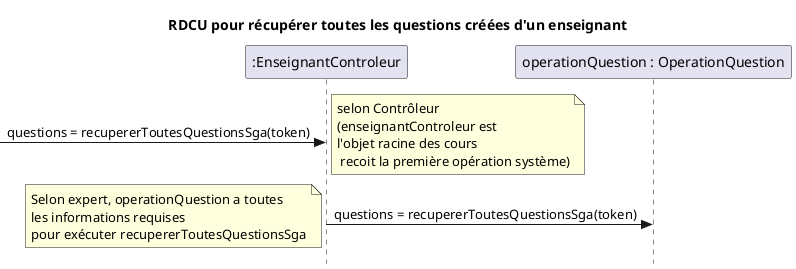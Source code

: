 @startuml recupererTouteQuestion
skinparam style strictuml
skinparam defaultfontname Verdana
title RDCU pour récupérer toutes les questions créées d'un enseignant
participant ":EnseignantControleur" as controleur
participant "operationQuestion : OperationQuestion" as mapCours

->controleur : questions = recupererToutesQuestionsSga(token)
note right : selon Contrôleur\n(enseignantControleur est\nl'objet racine des cours\n recoit la première opération système)
controleur -> mapCours : questions = recupererToutesQuestionsSga(token)
note left : Selon expert, operationQuestion a toutes\nles informations requises\npour exécuter recupererToutesQuestionsSga
@enduml

@startuml recupererUneQuestion
skinparam style strictuml
skinparam defaultfontname Verdana
title RDCU pour récupérer une question créée d'un enseignant
participant ":coursControleur" as controleur
participant "operationQuestion : OperationQuestion" as mapCours
->controleur : question = recupererUneQuestionSga(token, idQuestion)
note right : Selon Contrôleur\n(coursControleur est\nl'objet racine des cours\n recoit la première opération système)
controleur -> mapCours : question = recupererUneQuestion(token, idQuestion)
note left : Selon expert, operationQuestion a toutes\nles informations requises\npour exécuter recupererUneQuestion
@enduml